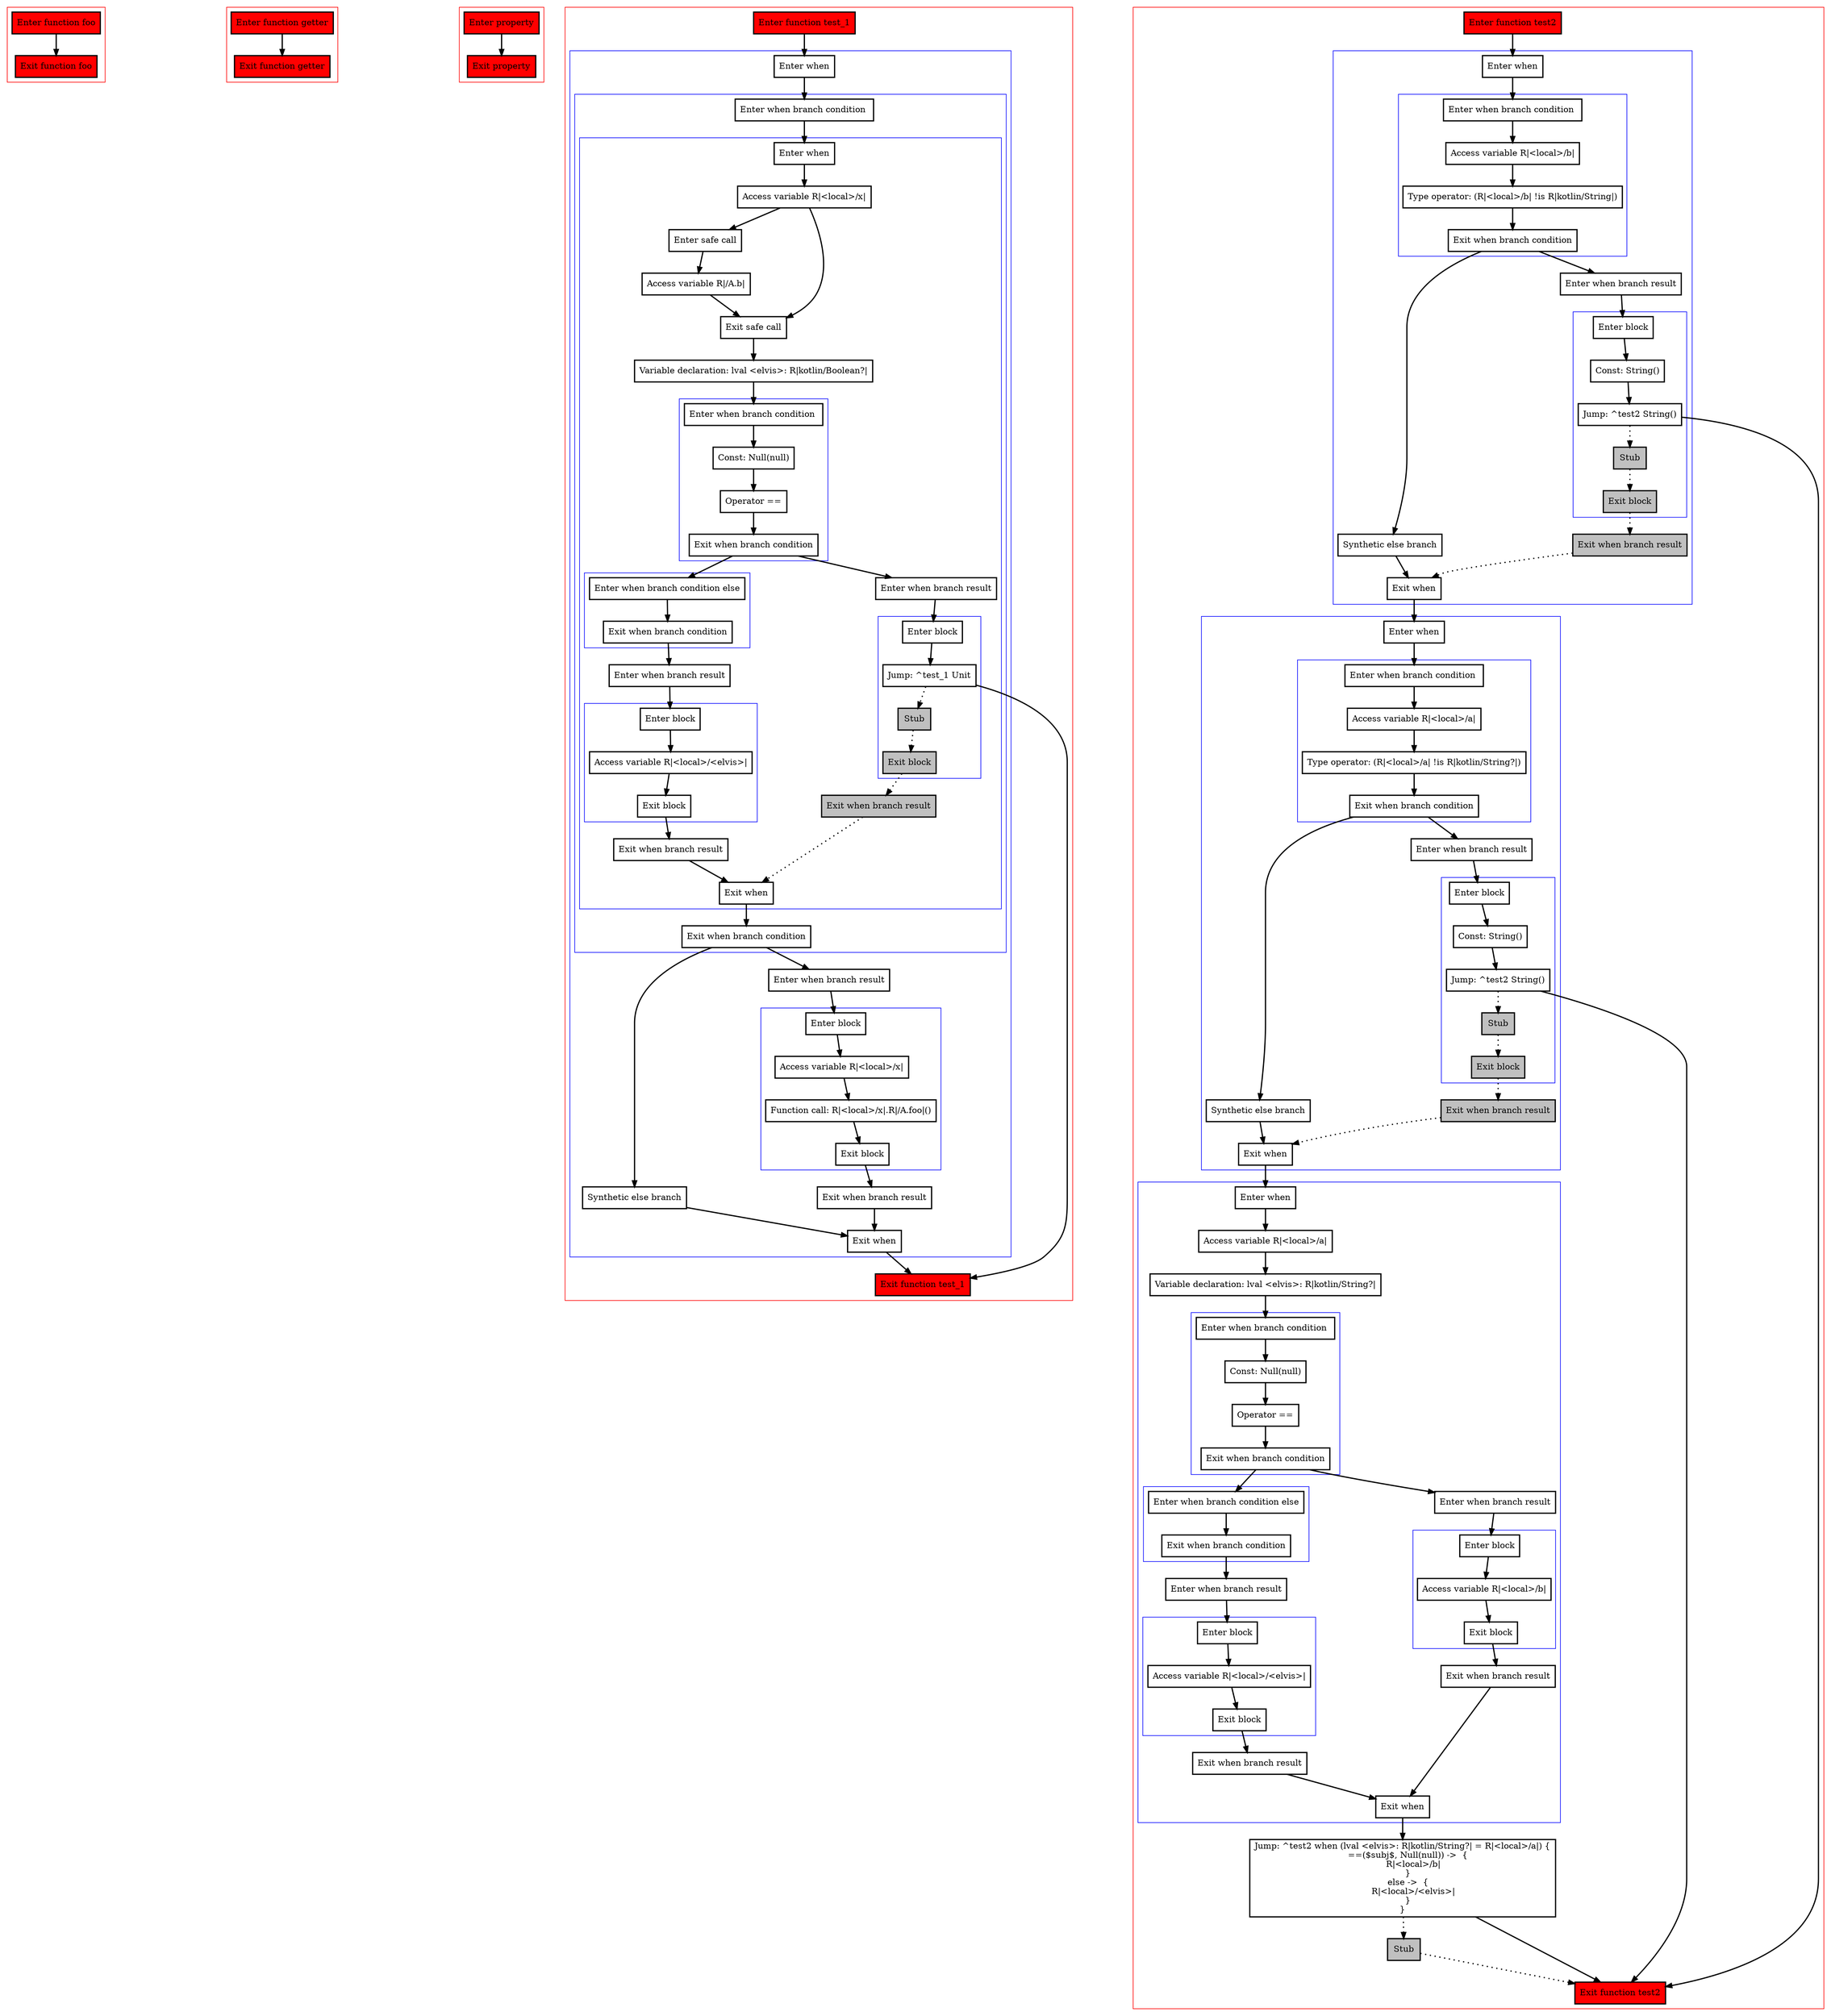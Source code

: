 digraph elvis_kt {
    graph [nodesep=3]
    node [shape=box penwidth=2]
    edge [penwidth=2]

    subgraph cluster_0 {
        color=red
        0 [label="Enter function foo" style="filled" fillcolor=red];
        1 [label="Exit function foo" style="filled" fillcolor=red];
    }

    0 -> {1};

    subgraph cluster_1 {
        color=red
        2 [label="Enter function getter" style="filled" fillcolor=red];
        3 [label="Exit function getter" style="filled" fillcolor=red];
    }

    2 -> {3};

    subgraph cluster_2 {
        color=red
        4 [label="Enter property" style="filled" fillcolor=red];
        5 [label="Exit property" style="filled" fillcolor=red];
    }

    4 -> {5};

    subgraph cluster_3 {
        color=red
        6 [label="Enter function test_1" style="filled" fillcolor=red];
        subgraph cluster_4 {
            color=blue
            7 [label="Enter when"];
            subgraph cluster_5 {
                color=blue
                8 [label="Enter when branch condition "];
                subgraph cluster_6 {
                    color=blue
                    9 [label="Enter when"];
                    10 [label="Access variable R|<local>/x|"];
                    11 [label="Enter safe call"];
                    12 [label="Access variable R|/A.b|"];
                    13 [label="Exit safe call"];
                    14 [label="Variable declaration: lval <elvis>: R|kotlin/Boolean?|"];
                    subgraph cluster_7 {
                        color=blue
                        15 [label="Enter when branch condition "];
                        16 [label="Const: Null(null)"];
                        17 [label="Operator =="];
                        18 [label="Exit when branch condition"];
                    }
                    subgraph cluster_8 {
                        color=blue
                        19 [label="Enter when branch condition else"];
                        20 [label="Exit when branch condition"];
                    }
                    21 [label="Enter when branch result"];
                    subgraph cluster_9 {
                        color=blue
                        22 [label="Enter block"];
                        23 [label="Access variable R|<local>/<elvis>|"];
                        24 [label="Exit block"];
                    }
                    25 [label="Exit when branch result"];
                    26 [label="Enter when branch result"];
                    subgraph cluster_10 {
                        color=blue
                        27 [label="Enter block"];
                        28 [label="Jump: ^test_1 Unit"];
                        29 [label="Stub" style="filled" fillcolor=gray];
                        30 [label="Exit block" style="filled" fillcolor=gray];
                    }
                    31 [label="Exit when branch result" style="filled" fillcolor=gray];
                    32 [label="Exit when"];
                }
                33 [label="Exit when branch condition"];
            }
            34 [label="Synthetic else branch"];
            35 [label="Enter when branch result"];
            subgraph cluster_11 {
                color=blue
                36 [label="Enter block"];
                37 [label="Access variable R|<local>/x|"];
                38 [label="Function call: R|<local>/x|.R|/A.foo|()"];
                39 [label="Exit block"];
            }
            40 [label="Exit when branch result"];
            41 [label="Exit when"];
        }
        42 [label="Exit function test_1" style="filled" fillcolor=red];
    }

    6 -> {7};
    7 -> {8};
    8 -> {9};
    9 -> {10};
    10 -> {11 13};
    11 -> {12};
    12 -> {13};
    13 -> {14};
    14 -> {15};
    15 -> {16};
    16 -> {17};
    17 -> {18};
    18 -> {26 19};
    19 -> {20};
    20 -> {21};
    21 -> {22};
    22 -> {23};
    23 -> {24};
    24 -> {25};
    25 -> {32};
    26 -> {27};
    27 -> {28};
    28 -> {42};
    28 -> {29} [style=dotted];
    29 -> {30} [style=dotted];
    30 -> {31} [style=dotted];
    31 -> {32} [style=dotted];
    32 -> {33};
    33 -> {35 34};
    34 -> {41};
    35 -> {36};
    36 -> {37};
    37 -> {38};
    38 -> {39};
    39 -> {40};
    40 -> {41};
    41 -> {42};

    subgraph cluster_12 {
        color=red
        43 [label="Enter function test2" style="filled" fillcolor=red];
        subgraph cluster_13 {
            color=blue
            44 [label="Enter when"];
            subgraph cluster_14 {
                color=blue
                45 [label="Enter when branch condition "];
                46 [label="Access variable R|<local>/b|"];
                47 [label="Type operator: (R|<local>/b| !is R|kotlin/String|)"];
                48 [label="Exit when branch condition"];
            }
            49 [label="Synthetic else branch"];
            50 [label="Enter when branch result"];
            subgraph cluster_15 {
                color=blue
                51 [label="Enter block"];
                52 [label="Const: String()"];
                53 [label="Jump: ^test2 String()"];
                54 [label="Stub" style="filled" fillcolor=gray];
                55 [label="Exit block" style="filled" fillcolor=gray];
            }
            56 [label="Exit when branch result" style="filled" fillcolor=gray];
            57 [label="Exit when"];
        }
        subgraph cluster_16 {
            color=blue
            58 [label="Enter when"];
            subgraph cluster_17 {
                color=blue
                59 [label="Enter when branch condition "];
                60 [label="Access variable R|<local>/a|"];
                61 [label="Type operator: (R|<local>/a| !is R|kotlin/String?|)"];
                62 [label="Exit when branch condition"];
            }
            63 [label="Synthetic else branch"];
            64 [label="Enter when branch result"];
            subgraph cluster_18 {
                color=blue
                65 [label="Enter block"];
                66 [label="Const: String()"];
                67 [label="Jump: ^test2 String()"];
                68 [label="Stub" style="filled" fillcolor=gray];
                69 [label="Exit block" style="filled" fillcolor=gray];
            }
            70 [label="Exit when branch result" style="filled" fillcolor=gray];
            71 [label="Exit when"];
        }
        subgraph cluster_19 {
            color=blue
            72 [label="Enter when"];
            73 [label="Access variable R|<local>/a|"];
            74 [label="Variable declaration: lval <elvis>: R|kotlin/String?|"];
            subgraph cluster_20 {
                color=blue
                75 [label="Enter when branch condition "];
                76 [label="Const: Null(null)"];
                77 [label="Operator =="];
                78 [label="Exit when branch condition"];
            }
            subgraph cluster_21 {
                color=blue
                79 [label="Enter when branch condition else"];
                80 [label="Exit when branch condition"];
            }
            81 [label="Enter when branch result"];
            subgraph cluster_22 {
                color=blue
                82 [label="Enter block"];
                83 [label="Access variable R|<local>/<elvis>|"];
                84 [label="Exit block"];
            }
            85 [label="Exit when branch result"];
            86 [label="Enter when branch result"];
            subgraph cluster_23 {
                color=blue
                87 [label="Enter block"];
                88 [label="Access variable R|<local>/b|"];
                89 [label="Exit block"];
            }
            90 [label="Exit when branch result"];
            91 [label="Exit when"];
        }
        92 [label="Jump: ^test2 when (lval <elvis>: R|kotlin/String?| = R|<local>/a|) {
    ==($subj$, Null(null)) ->  {
        R|<local>/b|
    }
    else ->  {
        R|<local>/<elvis>|
    }
}
"];
        93 [label="Stub" style="filled" fillcolor=gray];
        94 [label="Exit function test2" style="filled" fillcolor=red];
    }

    43 -> {44};
    44 -> {45};
    45 -> {46};
    46 -> {47};
    47 -> {48};
    48 -> {50 49};
    49 -> {57};
    50 -> {51};
    51 -> {52};
    52 -> {53};
    53 -> {94};
    53 -> {54} [style=dotted];
    54 -> {55} [style=dotted];
    55 -> {56} [style=dotted];
    56 -> {57} [style=dotted];
    57 -> {58};
    58 -> {59};
    59 -> {60};
    60 -> {61};
    61 -> {62};
    62 -> {64 63};
    63 -> {71};
    64 -> {65};
    65 -> {66};
    66 -> {67};
    67 -> {94};
    67 -> {68} [style=dotted];
    68 -> {69} [style=dotted];
    69 -> {70} [style=dotted];
    70 -> {71} [style=dotted];
    71 -> {72};
    72 -> {73};
    73 -> {74};
    74 -> {75};
    75 -> {76};
    76 -> {77};
    77 -> {78};
    78 -> {86 79};
    79 -> {80};
    80 -> {81};
    81 -> {82};
    82 -> {83};
    83 -> {84};
    84 -> {85};
    85 -> {91};
    86 -> {87};
    87 -> {88};
    88 -> {89};
    89 -> {90};
    90 -> {91};
    91 -> {92};
    92 -> {94};
    92 -> {93} [style=dotted];
    93 -> {94} [style=dotted];

}
